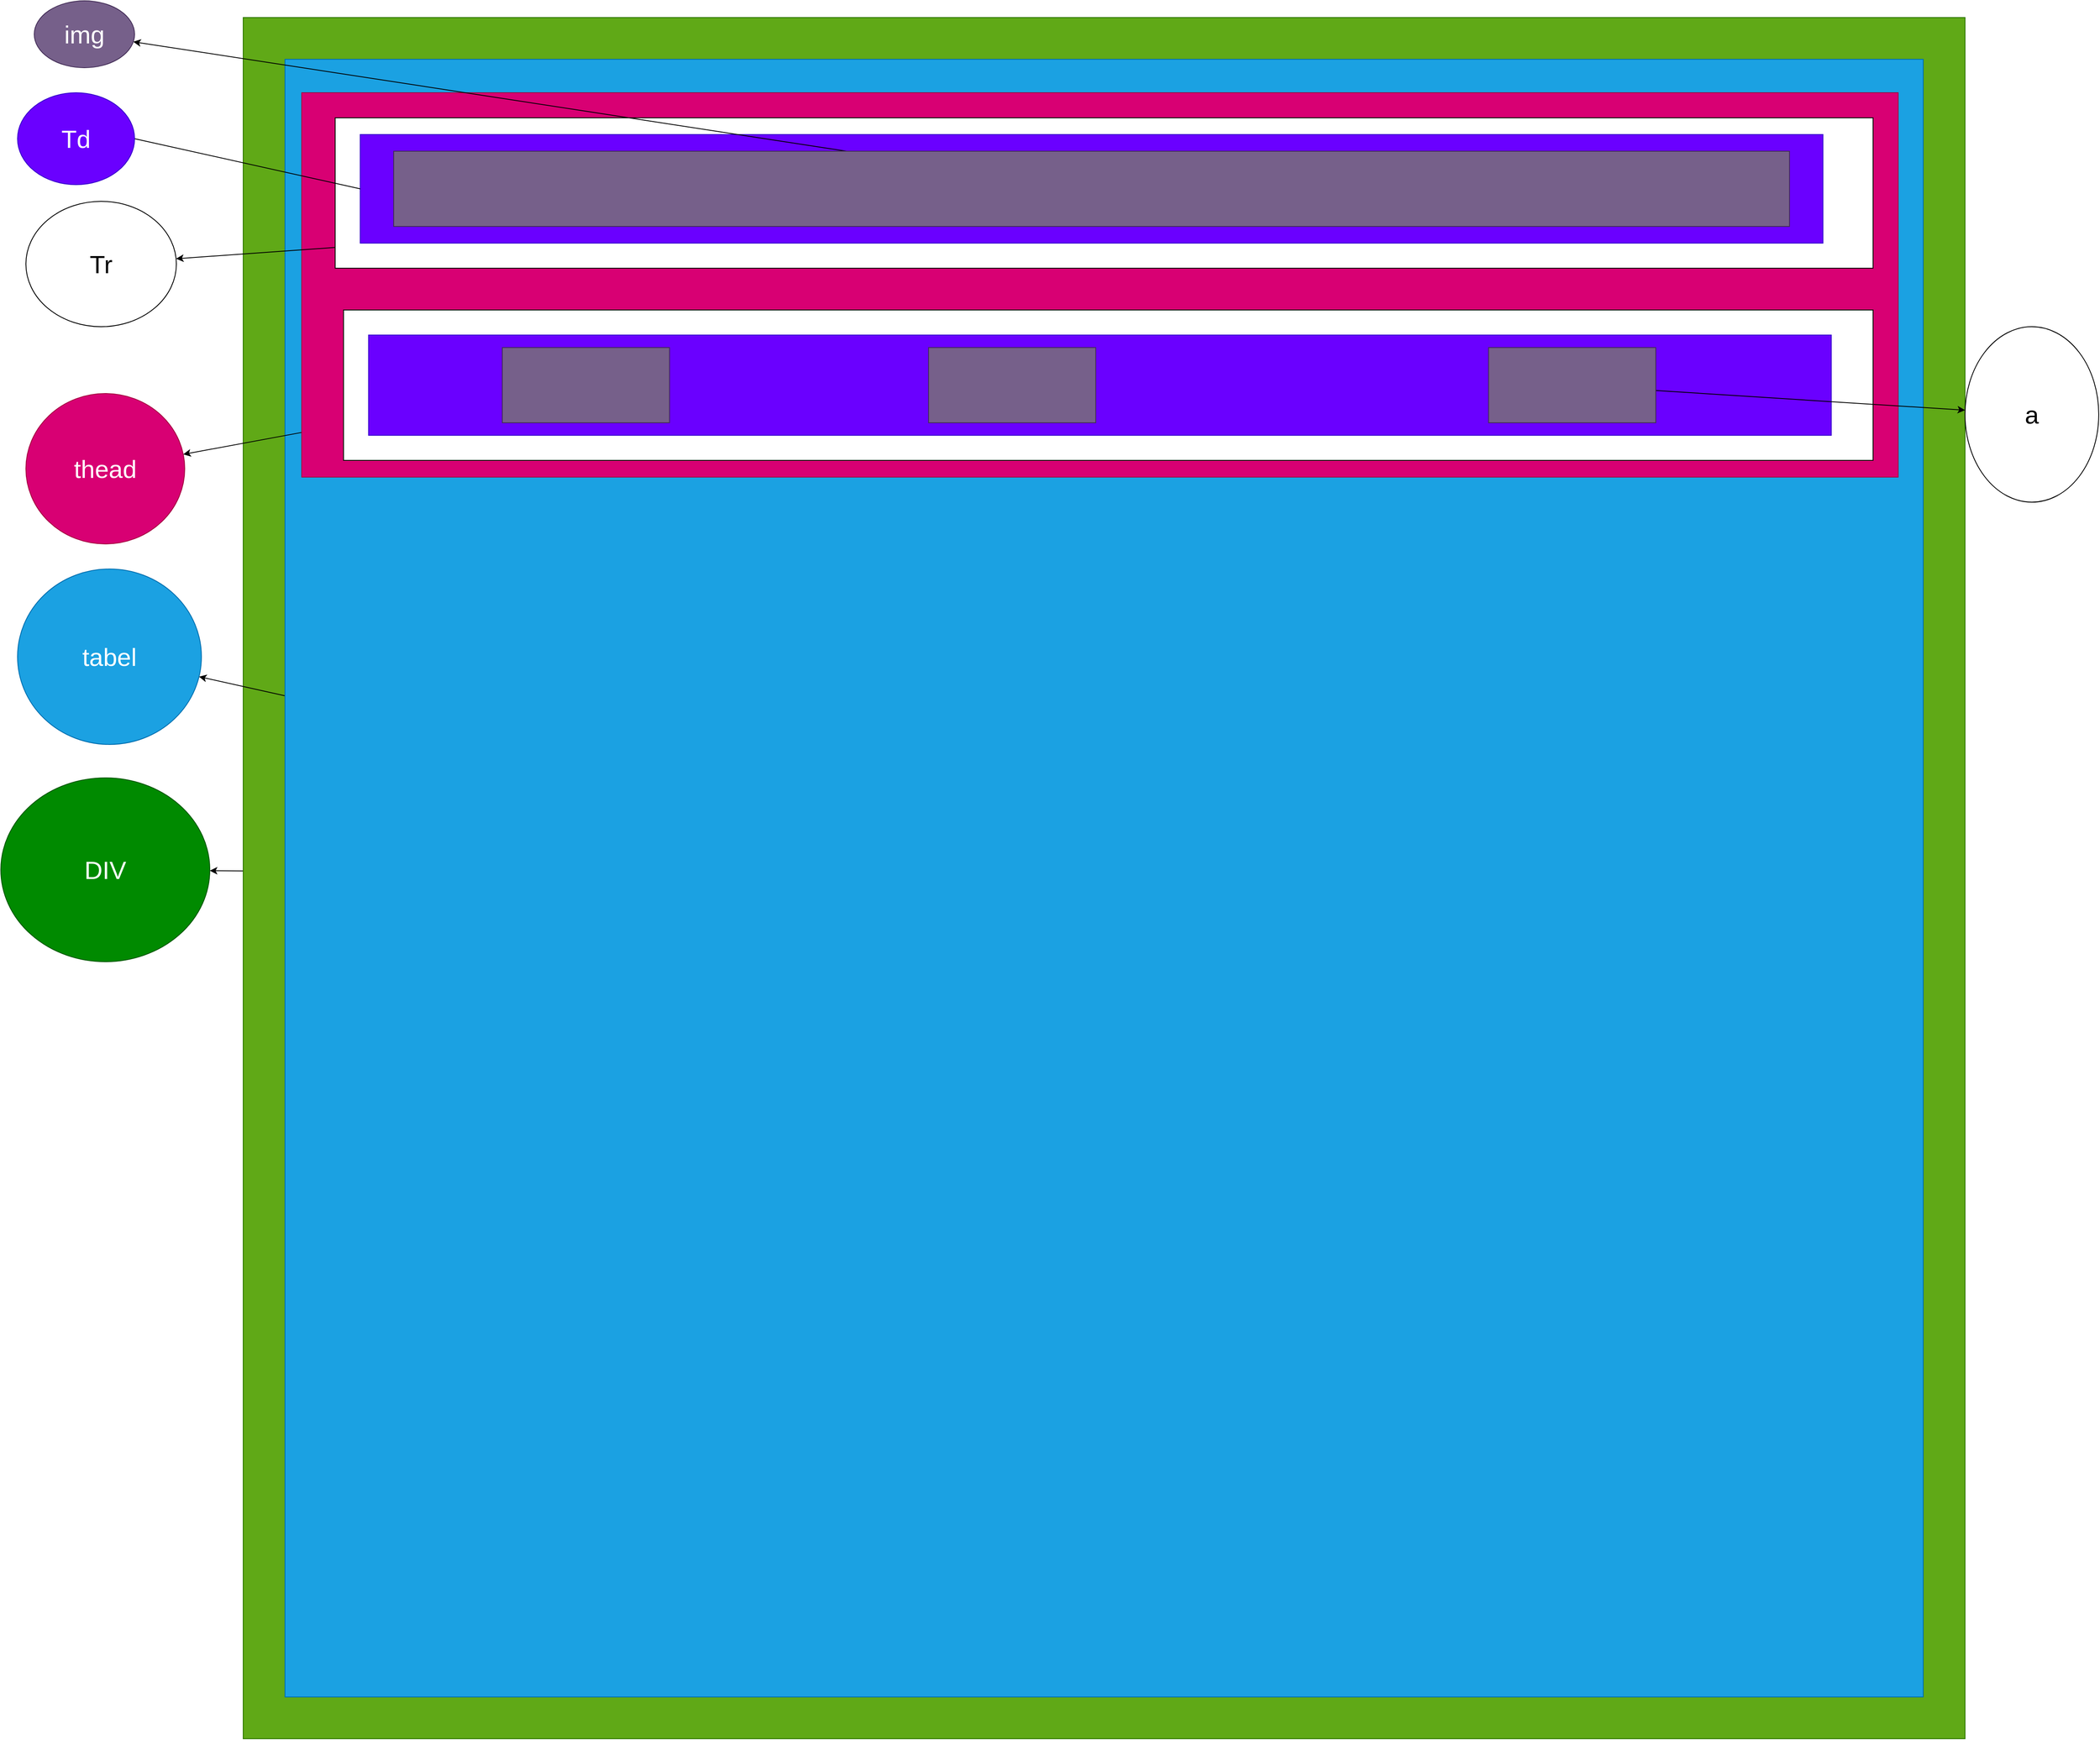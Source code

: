 <mxfile>
    <diagram id="7pKQgiFW6IDd5-qkL-Aj" name="Page-1">
        <mxGraphModel dx="2505" dy="1408" grid="1" gridSize="10" guides="1" tooltips="1" connect="1" arrows="1" fold="1" page="1" pageScale="1" pageWidth="850" pageHeight="1100" math="0" shadow="0">
            <root>
                <mxCell id="0"/>
                <mxCell id="1" parent="0"/>
                <mxCell id="6" style="edgeStyle=none;html=1;" parent="1" source="2" target="7" edge="1">
                    <mxGeometry relative="1" as="geometry">
                        <mxPoint x="110" y="1000" as="targetPoint"/>
                    </mxGeometry>
                </mxCell>
                <mxCell id="2" value="" style="whiteSpace=wrap;html=1;aspect=fixed;fillColor=#60a917;fontColor=#ffffff;strokeColor=#2D7600;" parent="1" vertex="1">
                    <mxGeometry x="340" y="50" width="2060" height="2060" as="geometry"/>
                </mxCell>
                <mxCell id="7" value="&lt;font style=&quot;font-size: 30px;&quot;&gt;DIV&lt;/font&gt;" style="ellipse;whiteSpace=wrap;html=1;fillColor=#008a00;fontColor=#ffffff;strokeColor=#005700;" parent="1" vertex="1">
                    <mxGeometry x="50" y="960" width="250" height="220" as="geometry"/>
                </mxCell>
                <mxCell id="9" style="edgeStyle=none;html=1;fontSize=30;" parent="1" source="8" target="10" edge="1">
                    <mxGeometry relative="1" as="geometry">
                        <mxPoint x="260" y="740" as="targetPoint"/>
                    </mxGeometry>
                </mxCell>
                <mxCell id="8" value="" style="whiteSpace=wrap;html=1;aspect=fixed;fontSize=30;fillColor=#1ba1e2;fontColor=#ffffff;strokeColor=#006EAF;" parent="1" vertex="1">
                    <mxGeometry x="390" y="100" width="1960" height="1960" as="geometry"/>
                </mxCell>
                <mxCell id="10" value="tabel" style="ellipse;whiteSpace=wrap;html=1;fontSize=30;fillColor=#1ba1e2;fontColor=#ffffff;strokeColor=#006EAF;" parent="1" vertex="1">
                    <mxGeometry x="70" y="710" width="220" height="210" as="geometry"/>
                </mxCell>
                <mxCell id="12" style="edgeStyle=none;html=1;fontSize=30;" parent="1" source="11" target="13" edge="1">
                    <mxGeometry relative="1" as="geometry">
                        <mxPoint x="220" y="430" as="targetPoint"/>
                    </mxGeometry>
                </mxCell>
                <mxCell id="11" value="" style="rounded=0;whiteSpace=wrap;html=1;fontSize=30;fillColor=#d80073;fontColor=#ffffff;strokeColor=#A50040;" parent="1" vertex="1">
                    <mxGeometry x="410" y="140" width="1910" height="460" as="geometry"/>
                </mxCell>
                <mxCell id="13" value="thead" style="ellipse;whiteSpace=wrap;html=1;fontSize=30;fillColor=#d80073;fontColor=#ffffff;strokeColor=#A50040;" parent="1" vertex="1">
                    <mxGeometry x="80" y="500" width="190" height="180" as="geometry"/>
                </mxCell>
                <mxCell id="16" style="edgeStyle=none;html=1;" edge="1" parent="1" source="15" target="17">
                    <mxGeometry relative="1" as="geometry">
                        <mxPoint x="220" y="380" as="targetPoint"/>
                    </mxGeometry>
                </mxCell>
                <mxCell id="15" value="" style="rounded=0;whiteSpace=wrap;html=1;" vertex="1" parent="1">
                    <mxGeometry x="450" y="170" width="1840" height="180" as="geometry"/>
                </mxCell>
                <mxCell id="17" value="&lt;font style=&quot;font-size: 30px;&quot;&gt;Tr&lt;/font&gt;" style="ellipse;whiteSpace=wrap;html=1;" vertex="1" parent="1">
                    <mxGeometry x="80" y="270" width="180" height="150" as="geometry"/>
                </mxCell>
                <mxCell id="18" value="" style="rounded=0;whiteSpace=wrap;html=1;fontSize=30;fillColor=#6a00ff;fontColor=#ffffff;strokeColor=#3700CC;" vertex="1" parent="1">
                    <mxGeometry x="480" y="190" width="1750" height="130" as="geometry"/>
                </mxCell>
                <mxCell id="20" value="" style="endArrow=none;html=1;fontSize=30;entryX=0;entryY=0.5;entryDx=0;entryDy=0;exitX=1;exitY=0.5;exitDx=0;exitDy=0;" edge="1" parent="1" source="21" target="18">
                    <mxGeometry width="50" height="50" relative="1" as="geometry">
                        <mxPoint x="170" y="180" as="sourcePoint"/>
                        <mxPoint x="210" y="210" as="targetPoint"/>
                    </mxGeometry>
                </mxCell>
                <mxCell id="21" value="Td" style="ellipse;whiteSpace=wrap;html=1;fontSize=30;fillColor=#6a00ff;fontColor=#ffffff;strokeColor=#3700CC;" vertex="1" parent="1">
                    <mxGeometry x="70" y="140" width="140" height="110" as="geometry"/>
                </mxCell>
                <mxCell id="23" style="edgeStyle=none;html=1;fontSize=30;" edge="1" parent="1" source="22" target="24">
                    <mxGeometry relative="1" as="geometry">
                        <mxPoint x="210" y="90" as="targetPoint"/>
                    </mxGeometry>
                </mxCell>
                <mxCell id="22" value="" style="rounded=0;whiteSpace=wrap;html=1;fontSize=30;fillColor=#76608a;fontColor=#ffffff;strokeColor=#432D57;" vertex="1" parent="1">
                    <mxGeometry x="520" y="210" width="1670" height="90" as="geometry"/>
                </mxCell>
                <mxCell id="24" value="img" style="ellipse;whiteSpace=wrap;html=1;fontSize=30;fillColor=#76608a;fontColor=#ffffff;strokeColor=#432D57;" vertex="1" parent="1">
                    <mxGeometry x="90" y="30" width="120" height="80" as="geometry"/>
                </mxCell>
                <mxCell id="26" value="" style="rounded=0;whiteSpace=wrap;html=1;fontSize=30;" vertex="1" parent="1">
                    <mxGeometry x="460" y="400" width="1830" height="180" as="geometry"/>
                </mxCell>
                <mxCell id="27" value="" style="rounded=0;whiteSpace=wrap;html=1;fontSize=30;fillColor=#6a00ff;fontColor=#ffffff;strokeColor=#3700CC;" vertex="1" parent="1">
                    <mxGeometry x="490" y="430" width="1750" height="120" as="geometry"/>
                </mxCell>
                <mxCell id="28" value="" style="rounded=0;whiteSpace=wrap;html=1;fontSize=30;fillColor=#76608a;fontColor=#ffffff;strokeColor=#432D57;" vertex="1" parent="1">
                    <mxGeometry x="650" y="445" width="200" height="90" as="geometry"/>
                </mxCell>
                <mxCell id="29" value="" style="rounded=0;whiteSpace=wrap;html=1;fontSize=30;fillColor=#76608a;fontColor=#ffffff;strokeColor=#432D57;" vertex="1" parent="1">
                    <mxGeometry x="1160" y="445" width="200" height="90" as="geometry"/>
                </mxCell>
                <mxCell id="31" style="edgeStyle=none;html=1;fontSize=30;" edge="1" parent="1" source="30" target="32">
                    <mxGeometry relative="1" as="geometry">
                        <mxPoint x="2460" y="480" as="targetPoint"/>
                    </mxGeometry>
                </mxCell>
                <mxCell id="30" value="" style="rounded=0;whiteSpace=wrap;html=1;fontSize=30;fillColor=#76608a;fontColor=#ffffff;strokeColor=#432D57;" vertex="1" parent="1">
                    <mxGeometry x="1830" y="445" width="200" height="90" as="geometry"/>
                </mxCell>
                <mxCell id="32" value="a" style="ellipse;whiteSpace=wrap;html=1;fontSize=30;" vertex="1" parent="1">
                    <mxGeometry x="2400" y="420" width="160" height="210" as="geometry"/>
                </mxCell>
            </root>
        </mxGraphModel>
    </diagram>
</mxfile>